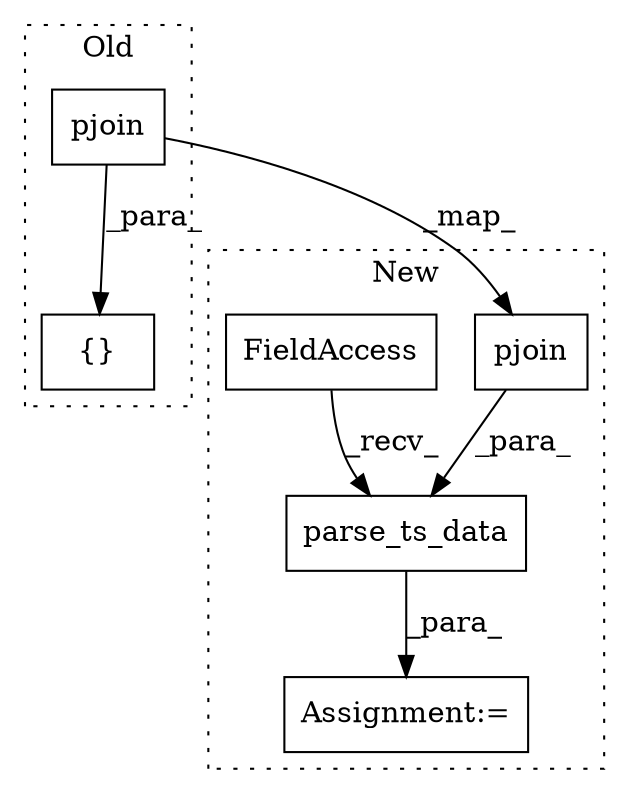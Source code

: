 digraph G {
subgraph cluster0 {
1 [label="{}" a="4" s="7470,7509" l="1,1" shape="box"];
3 [label="pjoin" a="32" s="7471,7508" l="6,1" shape="box"];
label = "Old";
style="dotted";
}
subgraph cluster1 {
2 [label="parse_ts_data" a="32" s="4812,4837" l="14,1" shape="box"];
4 [label="pjoin" a="32" s="4708,4745" l="6,1" shape="box"];
5 [label="FieldAccess" a="22" s="4788" l="5" shape="box"];
6 [label="Assignment:=" a="7" s="4786" l="2" shape="box"];
label = "New";
style="dotted";
}
2 -> 6 [label="_para_"];
3 -> 1 [label="_para_"];
3 -> 4 [label="_map_"];
4 -> 2 [label="_para_"];
5 -> 2 [label="_recv_"];
}